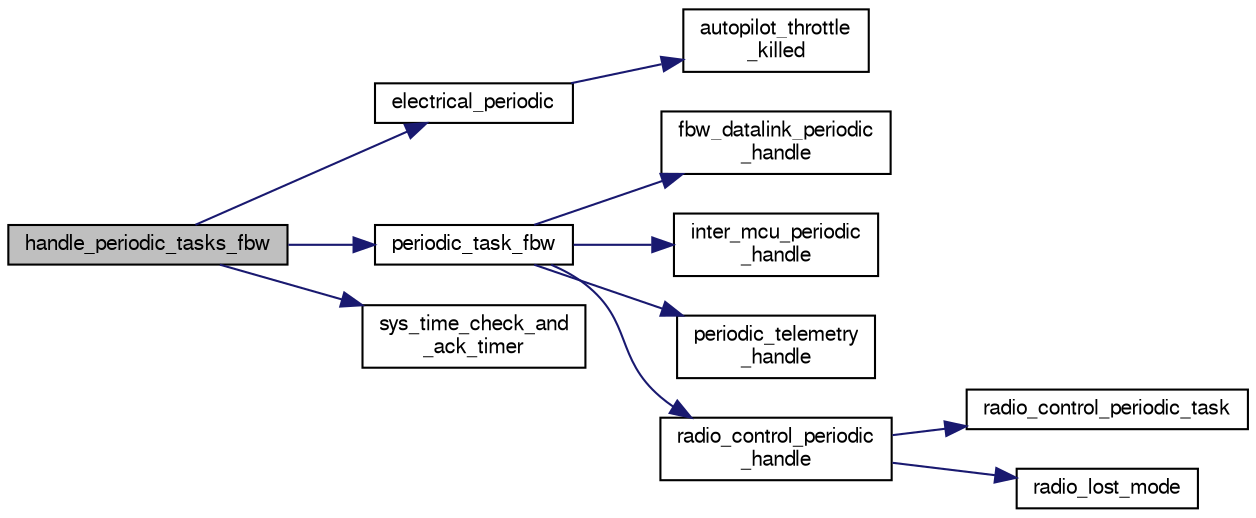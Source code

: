 digraph "handle_periodic_tasks_fbw"
{
  edge [fontname="FreeSans",fontsize="10",labelfontname="FreeSans",labelfontsize="10"];
  node [fontname="FreeSans",fontsize="10",shape=record];
  rankdir="LR";
  Node1 [label="handle_periodic_tasks_fbw",height=0.2,width=0.4,color="black", fillcolor="grey75", style="filled", fontcolor="black"];
  Node1 -> Node2 [color="midnightblue",fontsize="10",style="solid",fontname="FreeSans"];
  Node2 [label="electrical_periodic",height=0.2,width=0.4,color="black", fillcolor="white", style="filled",URL="$electrical_8c.html#aeef6ce2fb40e76ed52df5a1d45646ba1"];
  Node2 -> Node3 [color="midnightblue",fontsize="10",style="solid",fontname="FreeSans"];
  Node3 [label="autopilot_throttle\l_killed",height=0.2,width=0.4,color="black", fillcolor="white", style="filled",URL="$autopilot_8c.html#ad0636a1ccc27b07219072341aec524d8",tooltip="get kill status "];
  Node1 -> Node4 [color="midnightblue",fontsize="10",style="solid",fontname="FreeSans"];
  Node4 [label="periodic_task_fbw",height=0.2,width=0.4,color="black", fillcolor="white", style="filled",URL="$fixedwing_2main__fbw_8c.html#a02fb7014646db38d7d3bca6a12719f15"];
  Node4 -> Node5 [color="midnightblue",fontsize="10",style="solid",fontname="FreeSans"];
  Node5 [label="fbw_datalink_periodic\l_handle",height=0.2,width=0.4,color="black", fillcolor="white", style="filled",URL="$fixedwing_2main__fbw_8c.html#acae36a4c06ce1cb25ec13f45bd1c2eea"];
  Node4 -> Node6 [color="midnightblue",fontsize="10",style="solid",fontname="FreeSans"];
  Node6 [label="inter_mcu_periodic\l_handle",height=0.2,width=0.4,color="black", fillcolor="white", style="filled",URL="$fixedwing_2main__fbw_8c.html#add259a09eae92eaeb0742bd6ea25ab12"];
  Node4 -> Node7 [color="midnightblue",fontsize="10",style="solid",fontname="FreeSans"];
  Node7 [label="periodic_telemetry\l_handle",height=0.2,width=0.4,color="black", fillcolor="white", style="filled",URL="$fixedwing_2main__fbw_8c.html#a06f4490d25a57ef56d5267ba133c5e17"];
  Node4 -> Node8 [color="midnightblue",fontsize="10",style="solid",fontname="FreeSans"];
  Node8 [label="radio_control_periodic\l_handle",height=0.2,width=0.4,color="black", fillcolor="white", style="filled",URL="$fixedwing_2main__fbw_8c.html#a92589adc4ef9400e874365e60f5ea5f2"];
  Node8 -> Node9 [color="midnightblue",fontsize="10",style="solid",fontname="FreeSans"];
  Node9 [label="radio_control_periodic_task",height=0.2,width=0.4,color="black", fillcolor="white", style="filled",URL="$radio__control_8c.html#a3673b154cadd0d85e61e2fe36fdda1bd"];
  Node8 -> Node10 [color="midnightblue",fontsize="10",style="solid",fontname="FreeSans"];
  Node10 [label="radio_lost_mode",height=0.2,width=0.4,color="black", fillcolor="white", style="filled",URL="$fixedwing_2main__fbw_8c.html#a4aa80794b287cf29c0139d0e70ac6b1f",tooltip="Defines behavior when the RC is lost, default goes to AUTO. "];
  Node1 -> Node11 [color="midnightblue",fontsize="10",style="solid",fontname="FreeSans"];
  Node11 [label="sys_time_check_and\l_ack_timer",height=0.2,width=0.4,color="black", fillcolor="white", style="filled",URL="$sys__time_8h.html#a51e98e20394934c8db19022ab2adc4c1",tooltip="Check if timer has elapsed. "];
}
